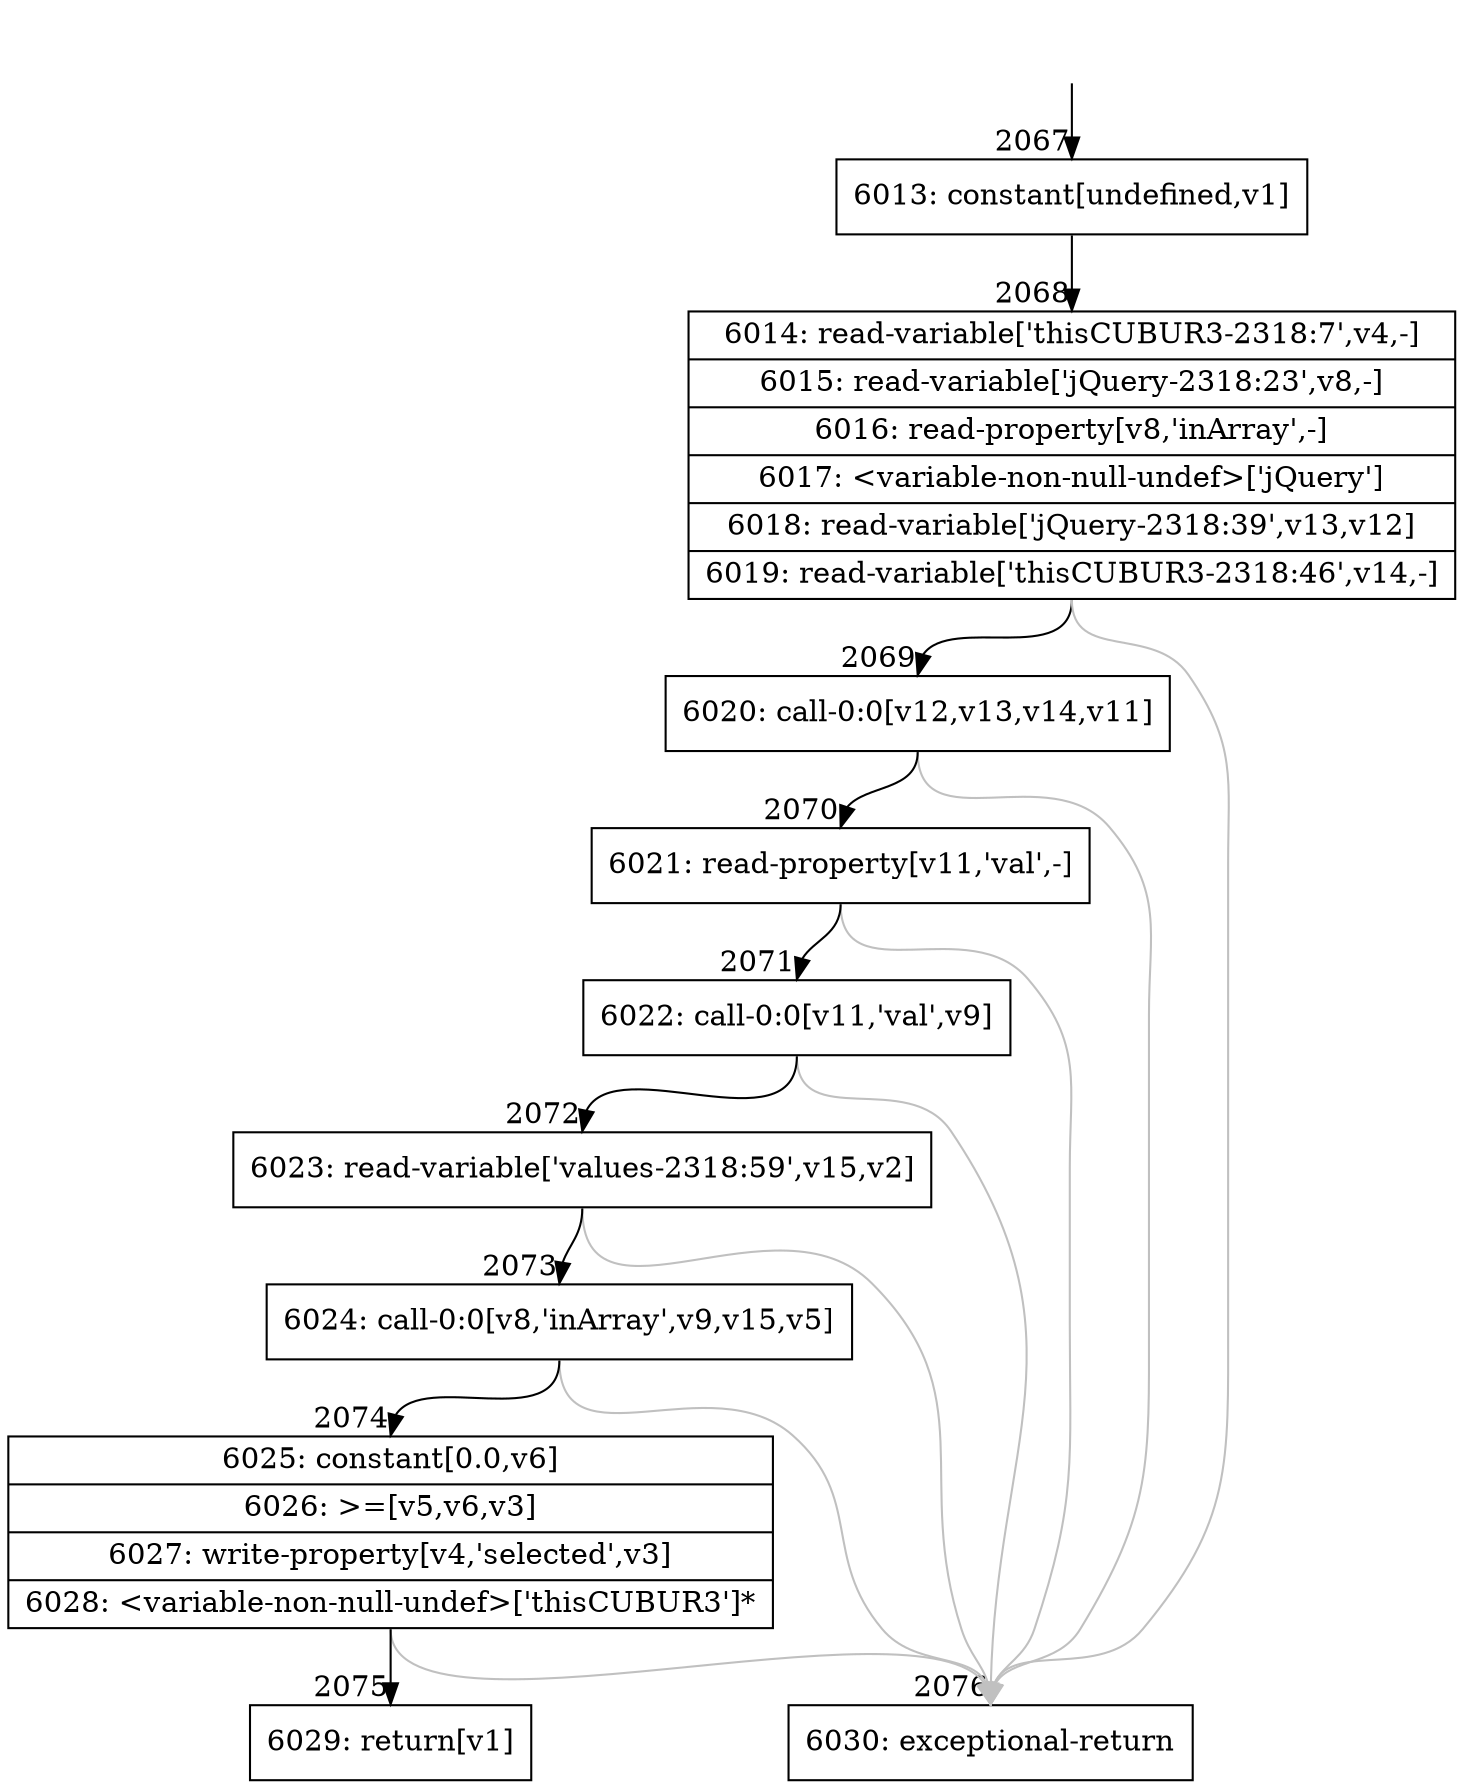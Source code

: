 digraph {
rankdir="TD"
BB_entry143[shape=none,label=""];
BB_entry143 -> BB2067 [tailport=s, headport=n, headlabel="    2067"]
BB2067 [shape=record label="{6013: constant[undefined,v1]}" ] 
BB2067 -> BB2068 [tailport=s, headport=n, headlabel="      2068"]
BB2068 [shape=record label="{6014: read-variable['thisCUBUR3-2318:7',v4,-]|6015: read-variable['jQuery-2318:23',v8,-]|6016: read-property[v8,'inArray',-]|6017: \<variable-non-null-undef\>['jQuery']|6018: read-variable['jQuery-2318:39',v13,v12]|6019: read-variable['thisCUBUR3-2318:46',v14,-]}" ] 
BB2068 -> BB2069 [tailport=s, headport=n, headlabel="      2069"]
BB2068 -> BB2076 [tailport=s, headport=n, color=gray, headlabel="      2076"]
BB2069 [shape=record label="{6020: call-0:0[v12,v13,v14,v11]}" ] 
BB2069 -> BB2070 [tailport=s, headport=n, headlabel="      2070"]
BB2069 -> BB2076 [tailport=s, headport=n, color=gray]
BB2070 [shape=record label="{6021: read-property[v11,'val',-]}" ] 
BB2070 -> BB2071 [tailport=s, headport=n, headlabel="      2071"]
BB2070 -> BB2076 [tailport=s, headport=n, color=gray]
BB2071 [shape=record label="{6022: call-0:0[v11,'val',v9]}" ] 
BB2071 -> BB2072 [tailport=s, headport=n, headlabel="      2072"]
BB2071 -> BB2076 [tailport=s, headport=n, color=gray]
BB2072 [shape=record label="{6023: read-variable['values-2318:59',v15,v2]}" ] 
BB2072 -> BB2073 [tailport=s, headport=n, headlabel="      2073"]
BB2072 -> BB2076 [tailport=s, headport=n, color=gray]
BB2073 [shape=record label="{6024: call-0:0[v8,'inArray',v9,v15,v5]}" ] 
BB2073 -> BB2074 [tailport=s, headport=n, headlabel="      2074"]
BB2073 -> BB2076 [tailport=s, headport=n, color=gray]
BB2074 [shape=record label="{6025: constant[0.0,v6]|6026: \>=[v5,v6,v3]|6027: write-property[v4,'selected',v3]|6028: \<variable-non-null-undef\>['thisCUBUR3']*}" ] 
BB2074 -> BB2075 [tailport=s, headport=n, headlabel="      2075"]
BB2074 -> BB2076 [tailport=s, headport=n, color=gray]
BB2075 [shape=record label="{6029: return[v1]}" ] 
BB2076 [shape=record label="{6030: exceptional-return}" ] 
}
